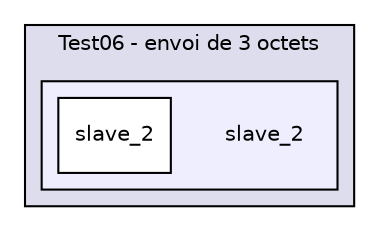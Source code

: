 digraph "/media/nicolas/A600540B0053E13B/Users/nicolas/Documents/Ecole/ISEN/Projet/Coupe de France/Module Cerveau/I2C/Tests/Test06 - envoi de 3 octets/slave_2" {
  compound=true
  node [ fontsize="10", fontname="Helvetica"];
  edge [ labelfontsize="10", labelfontname="Helvetica"];
  subgraph clusterdir_fa012d8eff4d9d2f763ca569015fa624 {
    graph [ bgcolor="#ddddee", pencolor="black", label="Test06 - envoi de 3 octets" fontname="Helvetica", fontsize="10", URL="dir_fa012d8eff4d9d2f763ca569015fa624.html"]
  subgraph clusterdir_6069ce1795ce56d0dd7b70c6bf32e590 {
    graph [ bgcolor="#eeeeff", pencolor="black", label="" URL="dir_6069ce1795ce56d0dd7b70c6bf32e590.html"];
    dir_6069ce1795ce56d0dd7b70c6bf32e590 [shape=plaintext label="slave_2"];
    dir_76c2333669d68eb02a79025446debc94 [shape=box label="slave_2" color="black" fillcolor="white" style="filled" URL="dir_76c2333669d68eb02a79025446debc94.html"];
  }
  }
}
